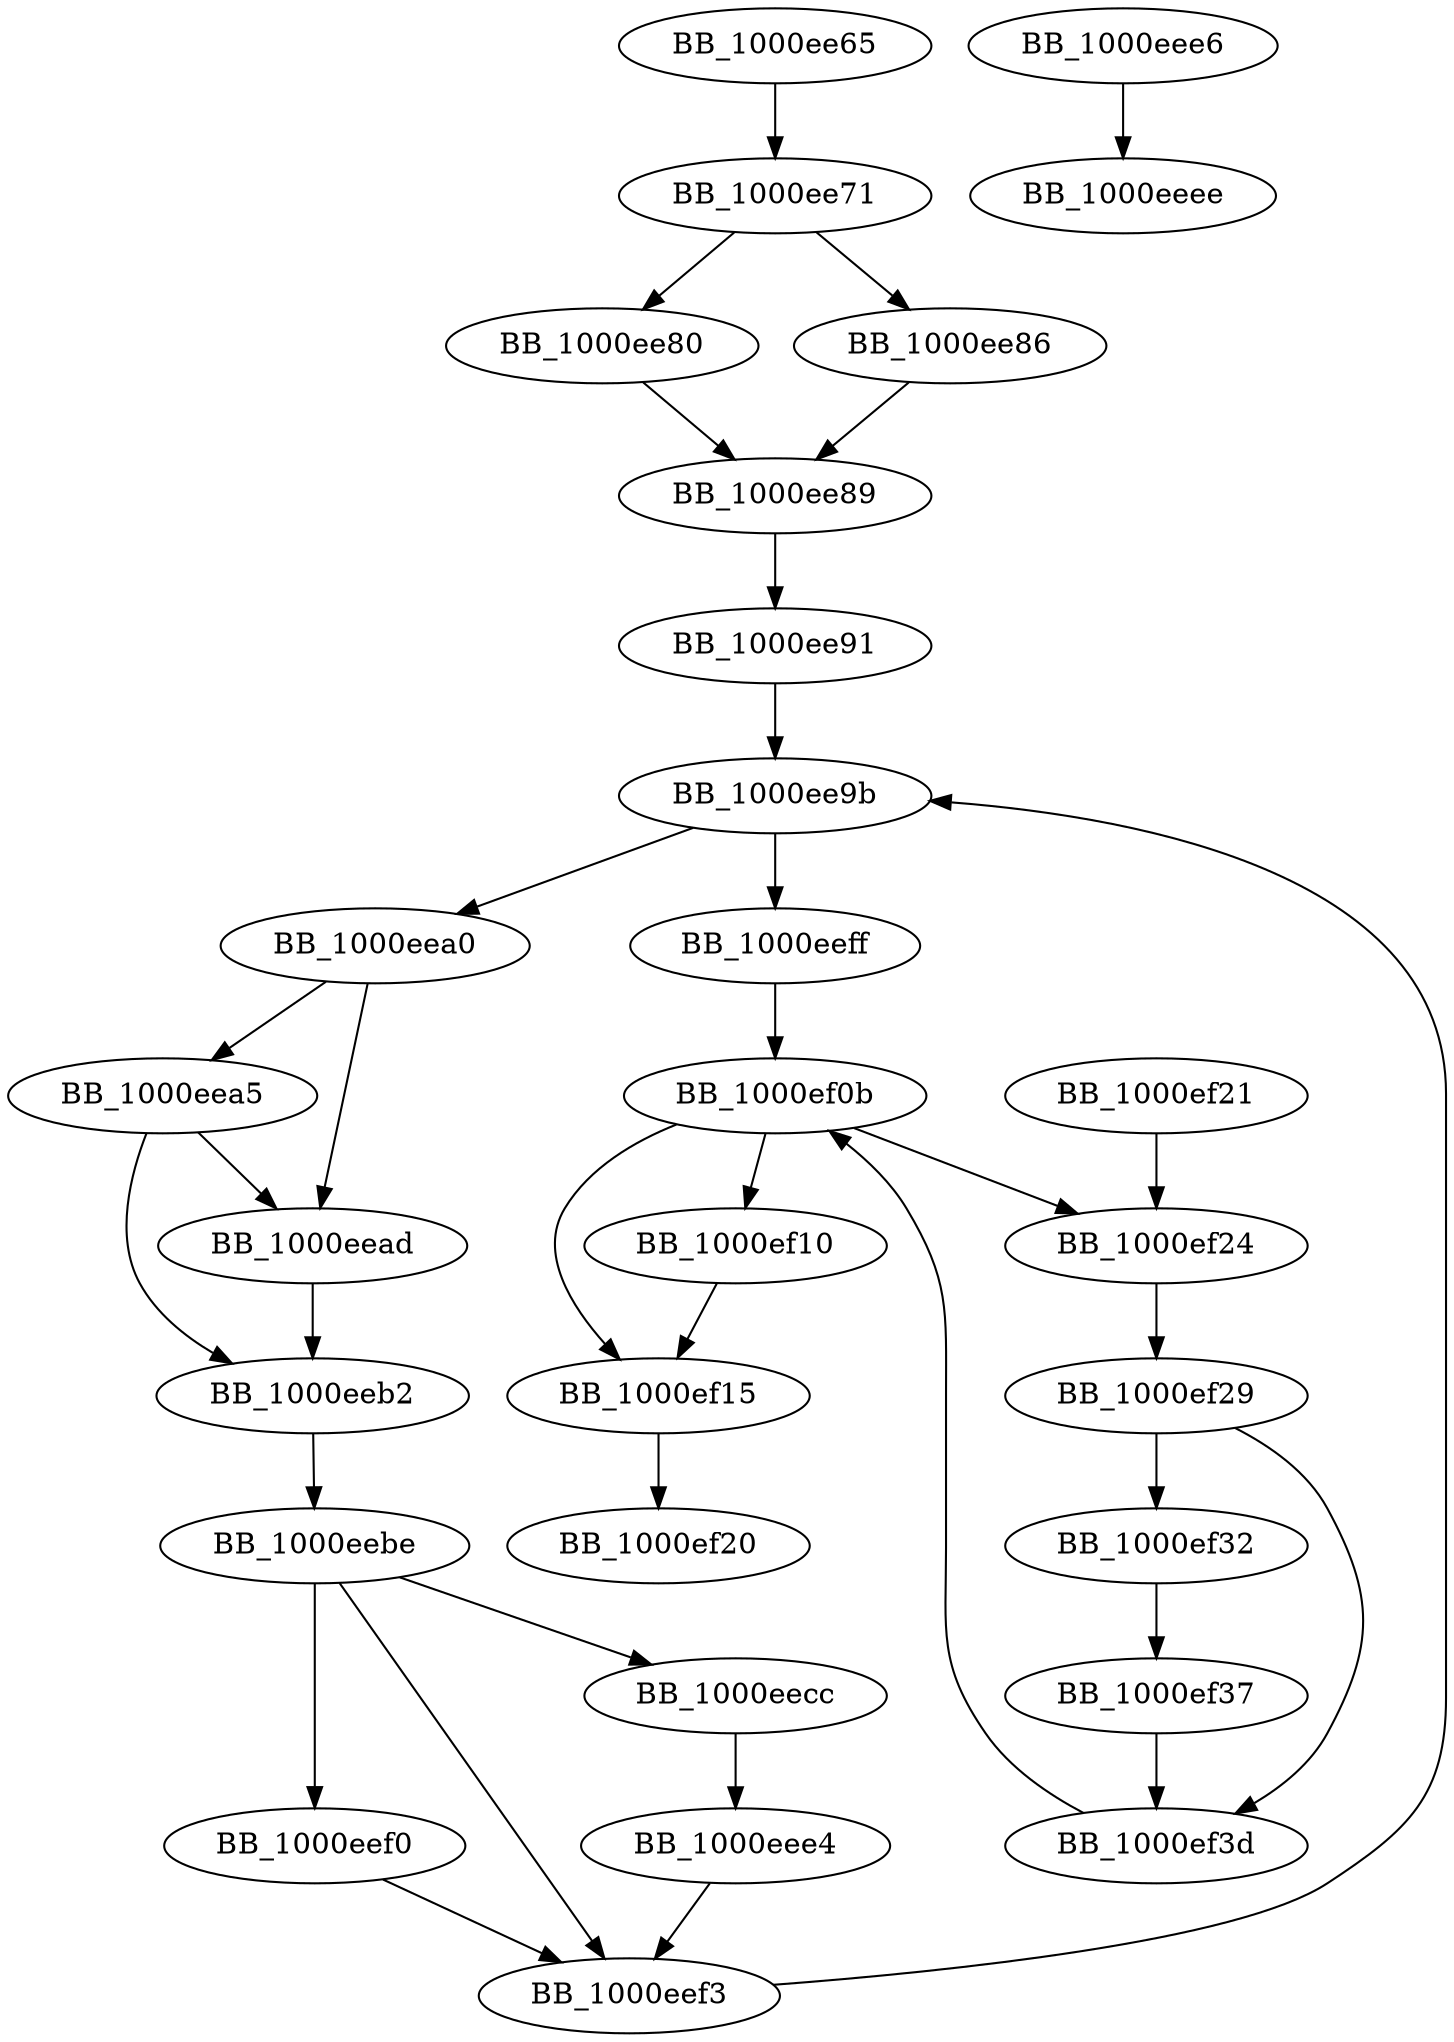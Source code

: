 DiGraph ___FrameUnwindToState{
BB_1000ee65->BB_1000ee71
BB_1000ee71->BB_1000ee80
BB_1000ee71->BB_1000ee86
BB_1000ee80->BB_1000ee89
BB_1000ee86->BB_1000ee89
BB_1000ee89->BB_1000ee91
BB_1000ee91->BB_1000ee9b
BB_1000ee9b->BB_1000eea0
BB_1000ee9b->BB_1000eeff
BB_1000eea0->BB_1000eea5
BB_1000eea0->BB_1000eead
BB_1000eea5->BB_1000eead
BB_1000eea5->BB_1000eeb2
BB_1000eead->BB_1000eeb2
BB_1000eeb2->BB_1000eebe
BB_1000eebe->BB_1000eecc
BB_1000eebe->BB_1000eef0
BB_1000eebe->BB_1000eef3
BB_1000eecc->BB_1000eee4
BB_1000eee4->BB_1000eef3
BB_1000eee6->BB_1000eeee
BB_1000eef0->BB_1000eef3
BB_1000eef3->BB_1000ee9b
BB_1000eeff->BB_1000ef0b
BB_1000ef0b->BB_1000ef10
BB_1000ef0b->BB_1000ef15
BB_1000ef0b->BB_1000ef24
BB_1000ef10->BB_1000ef15
BB_1000ef15->BB_1000ef20
BB_1000ef21->BB_1000ef24
BB_1000ef24->BB_1000ef29
BB_1000ef29->BB_1000ef32
BB_1000ef29->BB_1000ef3d
BB_1000ef32->BB_1000ef37
BB_1000ef37->BB_1000ef3d
BB_1000ef3d->BB_1000ef0b
}
